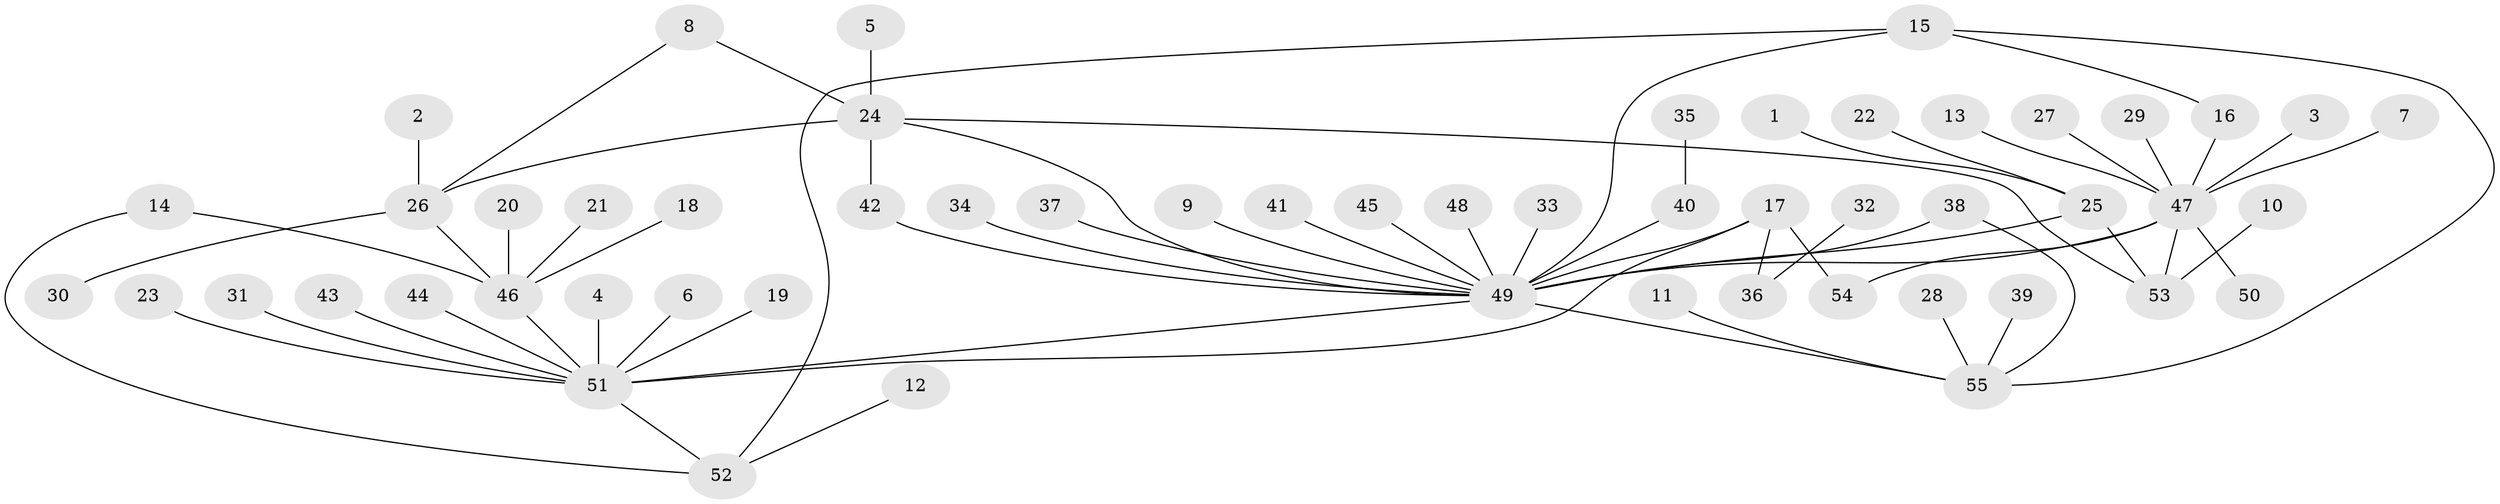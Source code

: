 // original degree distribution, {15: 0.009174311926605505, 21: 0.009174311926605505, 8: 0.01834862385321101, 7: 0.027522935779816515, 3: 0.06422018348623854, 4: 0.027522935779816515, 2: 0.25688073394495414, 5: 0.009174311926605505, 6: 0.01834862385321101, 1: 0.5504587155963303, 11: 0.009174311926605505}
// Generated by graph-tools (version 1.1) at 2025/50/03/09/25 03:50:00]
// undirected, 55 vertices, 66 edges
graph export_dot {
graph [start="1"]
  node [color=gray90,style=filled];
  1;
  2;
  3;
  4;
  5;
  6;
  7;
  8;
  9;
  10;
  11;
  12;
  13;
  14;
  15;
  16;
  17;
  18;
  19;
  20;
  21;
  22;
  23;
  24;
  25;
  26;
  27;
  28;
  29;
  30;
  31;
  32;
  33;
  34;
  35;
  36;
  37;
  38;
  39;
  40;
  41;
  42;
  43;
  44;
  45;
  46;
  47;
  48;
  49;
  50;
  51;
  52;
  53;
  54;
  55;
  1 -- 25 [weight=1.0];
  2 -- 26 [weight=1.0];
  3 -- 47 [weight=1.0];
  4 -- 51 [weight=1.0];
  5 -- 24 [weight=1.0];
  6 -- 51 [weight=1.0];
  7 -- 47 [weight=1.0];
  8 -- 24 [weight=1.0];
  8 -- 26 [weight=1.0];
  9 -- 49 [weight=1.0];
  10 -- 53 [weight=1.0];
  11 -- 55 [weight=1.0];
  12 -- 52 [weight=1.0];
  13 -- 47 [weight=1.0];
  14 -- 46 [weight=1.0];
  14 -- 52 [weight=1.0];
  15 -- 16 [weight=1.0];
  15 -- 49 [weight=1.0];
  15 -- 52 [weight=1.0];
  15 -- 55 [weight=1.0];
  16 -- 47 [weight=1.0];
  17 -- 36 [weight=1.0];
  17 -- 49 [weight=1.0];
  17 -- 51 [weight=1.0];
  17 -- 54 [weight=1.0];
  18 -- 46 [weight=1.0];
  19 -- 51 [weight=1.0];
  20 -- 46 [weight=1.0];
  21 -- 46 [weight=1.0];
  22 -- 25 [weight=1.0];
  23 -- 51 [weight=1.0];
  24 -- 26 [weight=1.0];
  24 -- 42 [weight=1.0];
  24 -- 49 [weight=1.0];
  24 -- 53 [weight=1.0];
  25 -- 49 [weight=1.0];
  25 -- 53 [weight=1.0];
  26 -- 30 [weight=1.0];
  26 -- 46 [weight=1.0];
  27 -- 47 [weight=1.0];
  28 -- 55 [weight=1.0];
  29 -- 47 [weight=1.0];
  31 -- 51 [weight=1.0];
  32 -- 36 [weight=1.0];
  33 -- 49 [weight=1.0];
  34 -- 49 [weight=1.0];
  35 -- 40 [weight=1.0];
  37 -- 49 [weight=1.0];
  38 -- 49 [weight=1.0];
  38 -- 55 [weight=1.0];
  39 -- 55 [weight=1.0];
  40 -- 49 [weight=1.0];
  41 -- 49 [weight=1.0];
  42 -- 49 [weight=1.0];
  43 -- 51 [weight=1.0];
  44 -- 51 [weight=1.0];
  45 -- 49 [weight=1.0];
  46 -- 51 [weight=1.0];
  47 -- 49 [weight=2.0];
  47 -- 50 [weight=1.0];
  47 -- 53 [weight=1.0];
  47 -- 54 [weight=1.0];
  48 -- 49 [weight=1.0];
  49 -- 51 [weight=1.0];
  49 -- 55 [weight=1.0];
  51 -- 52 [weight=1.0];
}
